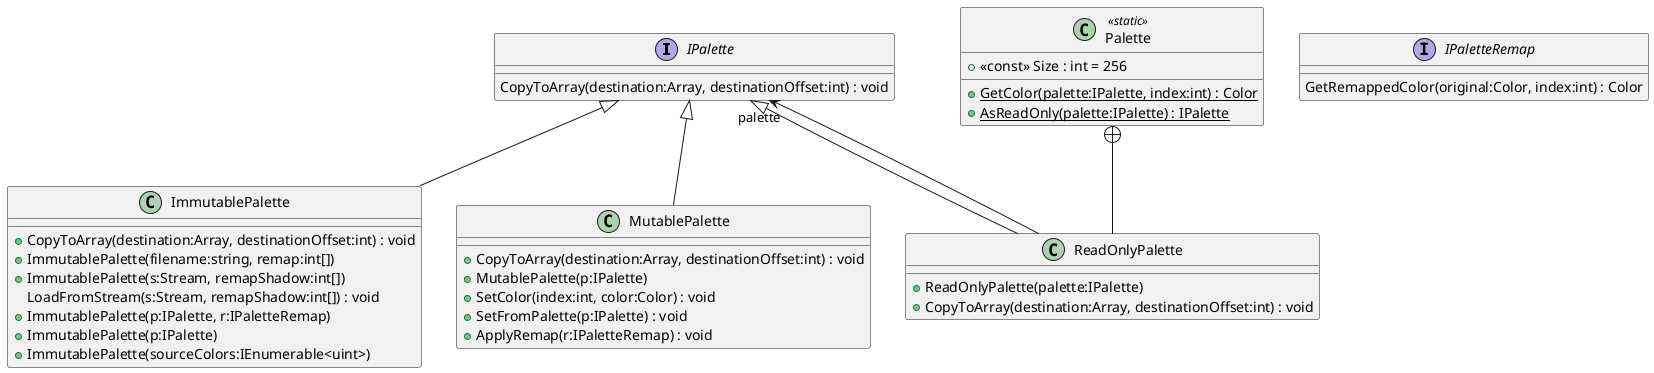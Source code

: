 @startuml
interface IPalette {
    CopyToArray(destination:Array, destinationOffset:int) : void
}
interface IPaletteRemap {
    GetRemappedColor(original:Color, index:int) : Color
}
class Palette <<static>> {
    + <<const>> Size : int = 256
    + {static} GetColor(palette:IPalette, index:int) : Color
    + {static} AsReadOnly(palette:IPalette) : IPalette
}
class ImmutablePalette {
    + CopyToArray(destination:Array, destinationOffset:int) : void
    + ImmutablePalette(filename:string, remap:int[])
    + ImmutablePalette(s:Stream, remapShadow:int[])
    LoadFromStream(s:Stream, remapShadow:int[]) : void
    + ImmutablePalette(p:IPalette, r:IPaletteRemap)
    + ImmutablePalette(p:IPalette)
    + ImmutablePalette(sourceColors:IEnumerable<uint>)
}
class MutablePalette {
    + CopyToArray(destination:Array, destinationOffset:int) : void
    + MutablePalette(p:IPalette)
    + SetColor(index:int, color:Color) : void
    + SetFromPalette(p:IPalette) : void
    + ApplyRemap(r:IPaletteRemap) : void
}
class ReadOnlyPalette {
    + ReadOnlyPalette(palette:IPalette)
    + CopyToArray(destination:Array, destinationOffset:int) : void
}
IPalette <|-- ImmutablePalette
IPalette <|-- MutablePalette
Palette +-- ReadOnlyPalette
IPalette <|-- ReadOnlyPalette
ReadOnlyPalette --> "palette" IPalette
@enduml
